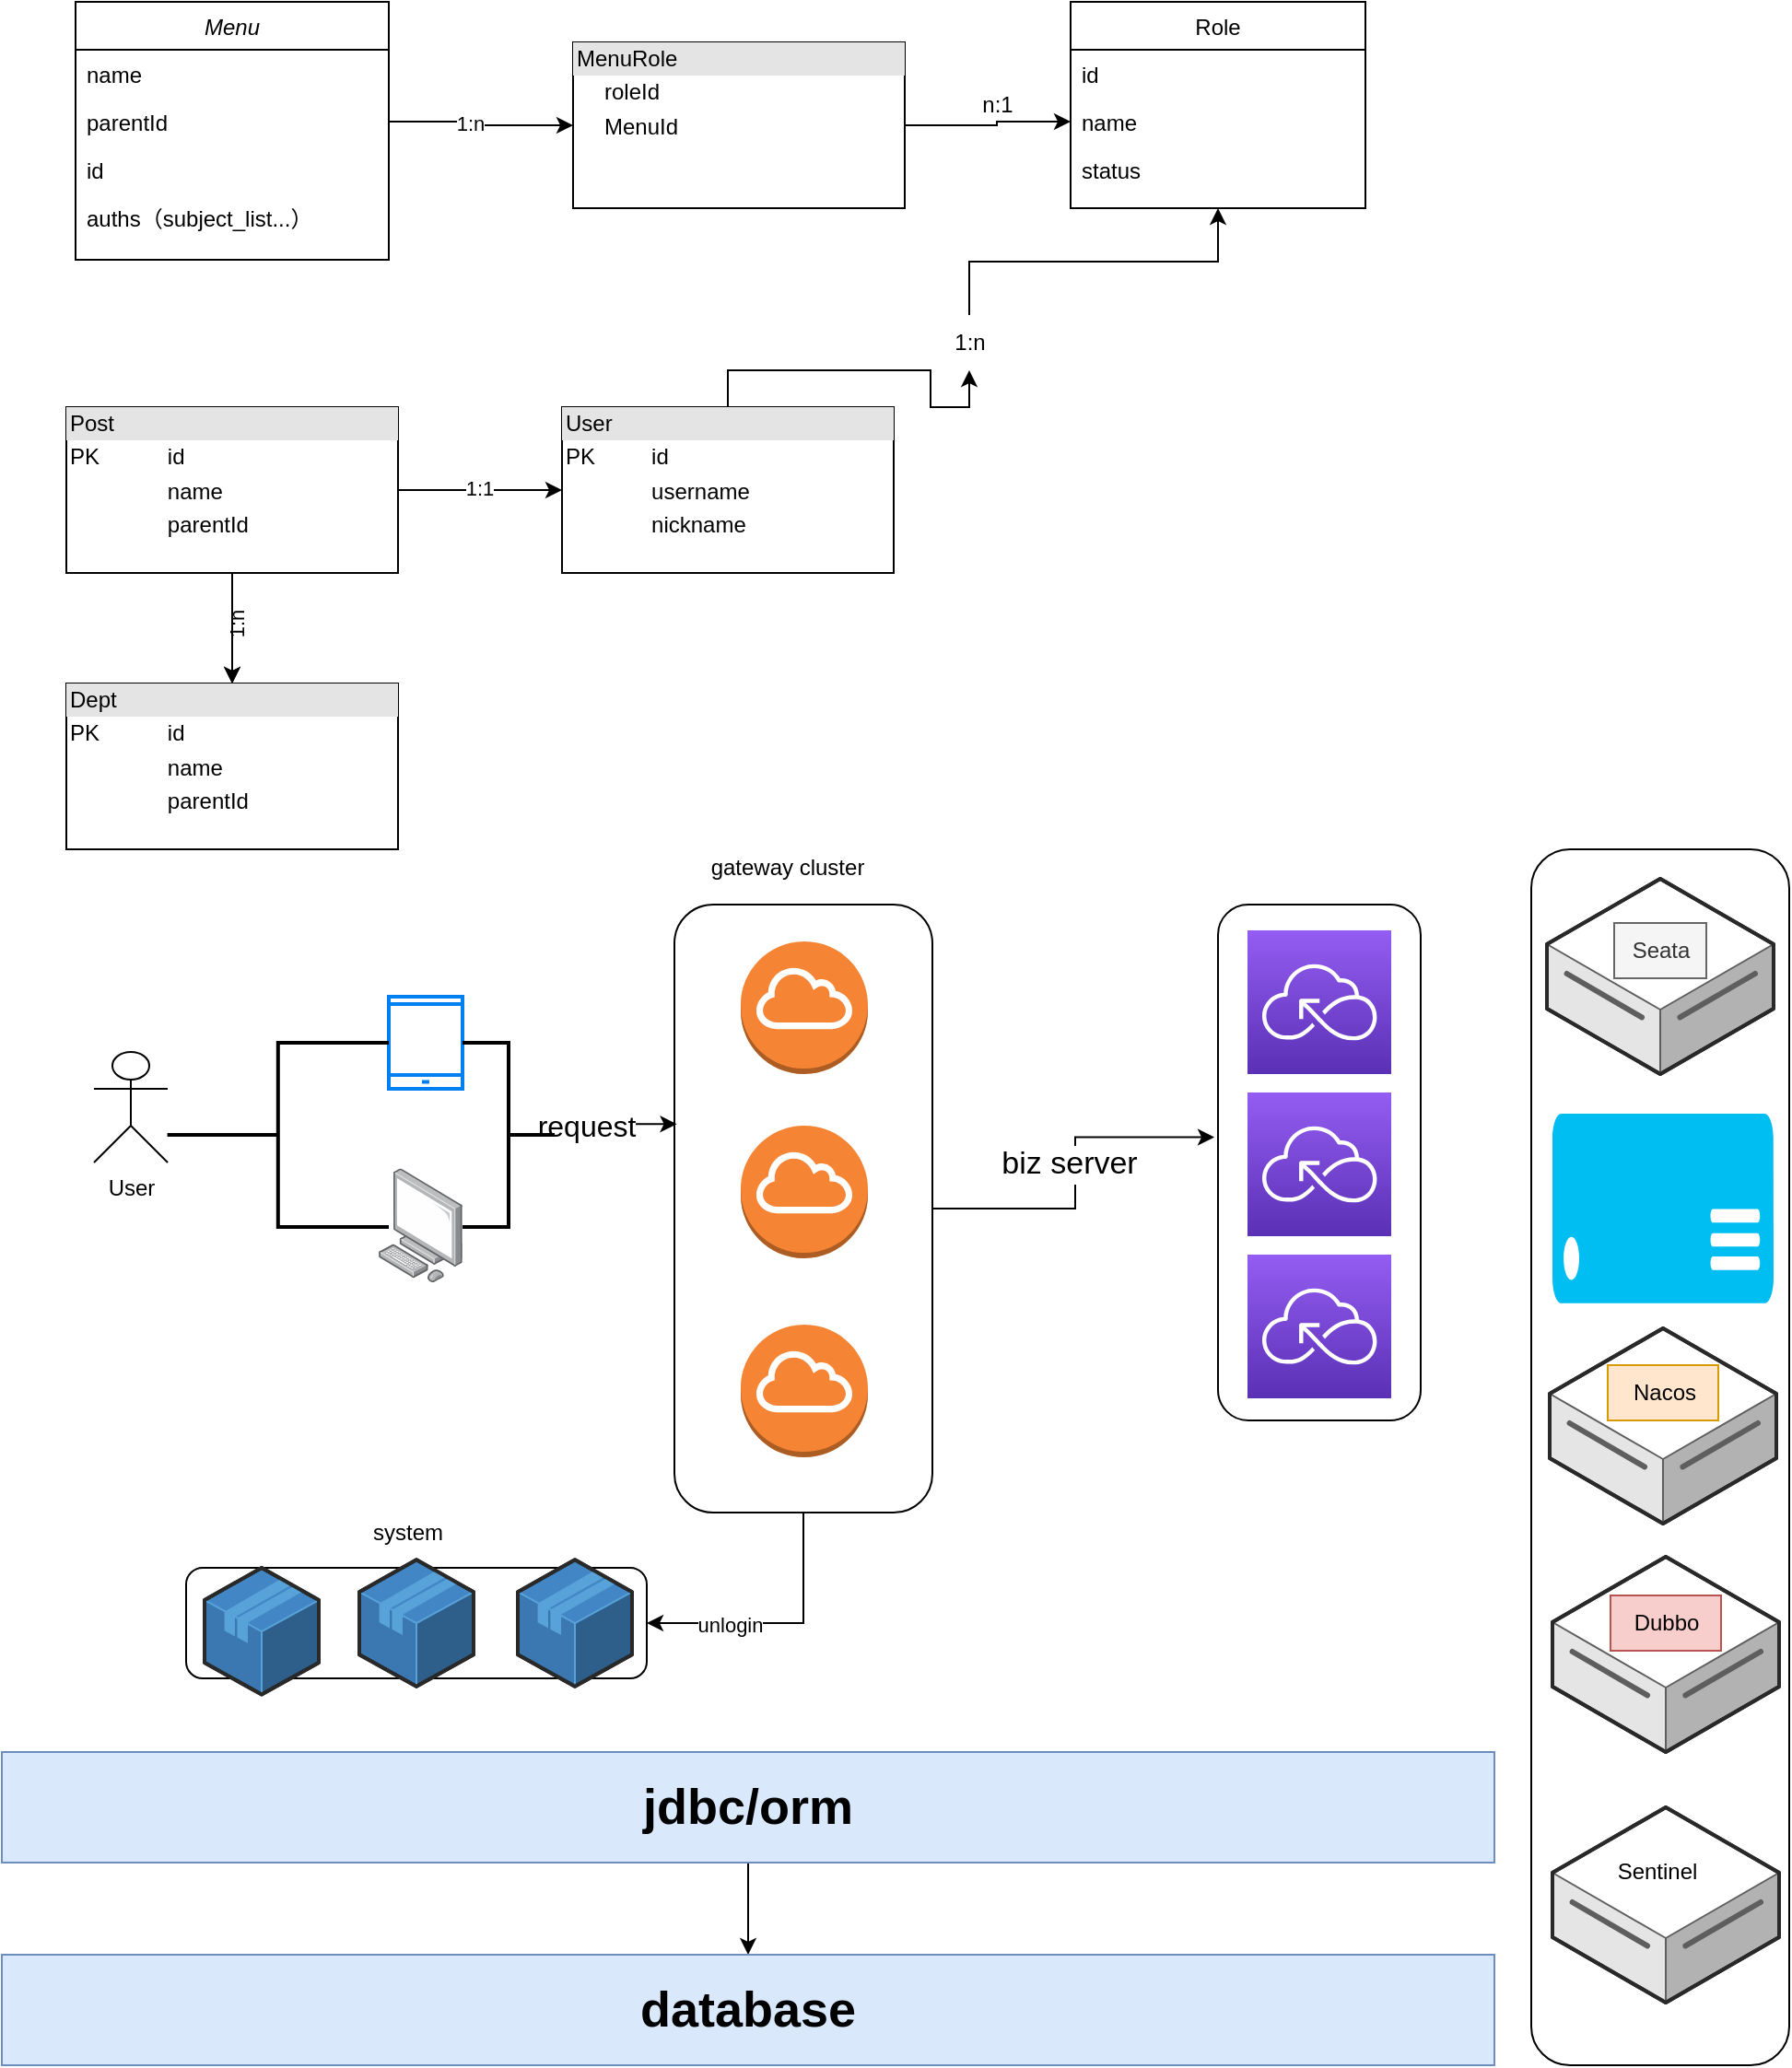 <mxfile version="21.5.1" type="github">
  <diagram id="C5RBs43oDa-KdzZeNtuy" name="Page-1">
    <mxGraphModel dx="1122" dy="762" grid="1" gridSize="10" guides="1" tooltips="1" connect="1" arrows="1" fold="1" page="1" pageScale="1" pageWidth="827" pageHeight="1169" math="0" shadow="0">
      <root>
        <mxCell id="WIyWlLk6GJQsqaUBKTNV-0" />
        <mxCell id="WIyWlLk6GJQsqaUBKTNV-1" parent="WIyWlLk6GJQsqaUBKTNV-0" />
        <mxCell id="zkfFHV4jXpPFQw0GAbJ--0" value="Menu" style="swimlane;fontStyle=2;align=center;verticalAlign=top;childLayout=stackLayout;horizontal=1;startSize=26;horizontalStack=0;resizeParent=1;resizeLast=0;collapsible=1;marginBottom=0;rounded=0;shadow=0;strokeWidth=1;" parent="WIyWlLk6GJQsqaUBKTNV-1" vertex="1">
          <mxGeometry x="60" y="100" width="170" height="140" as="geometry">
            <mxRectangle x="230" y="140" width="160" height="26" as="alternateBounds" />
          </mxGeometry>
        </mxCell>
        <mxCell id="zkfFHV4jXpPFQw0GAbJ--1" value="name" style="text;align=left;verticalAlign=top;spacingLeft=4;spacingRight=4;overflow=hidden;rotatable=0;points=[[0,0.5],[1,0.5]];portConstraint=eastwest;" parent="zkfFHV4jXpPFQw0GAbJ--0" vertex="1">
          <mxGeometry y="26" width="170" height="26" as="geometry" />
        </mxCell>
        <mxCell id="zkfFHV4jXpPFQw0GAbJ--2" value="parentId" style="text;align=left;verticalAlign=top;spacingLeft=4;spacingRight=4;overflow=hidden;rotatable=0;points=[[0,0.5],[1,0.5]];portConstraint=eastwest;rounded=0;shadow=0;html=0;" parent="zkfFHV4jXpPFQw0GAbJ--0" vertex="1">
          <mxGeometry y="52" width="170" height="26" as="geometry" />
        </mxCell>
        <mxCell id="zkfFHV4jXpPFQw0GAbJ--3" value="id&#xa;" style="text;align=left;verticalAlign=top;spacingLeft=4;spacingRight=4;overflow=hidden;rotatable=0;points=[[0,0.5],[1,0.5]];portConstraint=eastwest;rounded=0;shadow=0;html=0;" parent="zkfFHV4jXpPFQw0GAbJ--0" vertex="1">
          <mxGeometry y="78" width="170" height="26" as="geometry" />
        </mxCell>
        <mxCell id="fjxBR_zyX1-C4MHPD69q-0" value="auths（subject_list...）" style="text;align=left;verticalAlign=top;spacingLeft=4;spacingRight=4;overflow=hidden;rotatable=0;points=[[0,0.5],[1,0.5]];portConstraint=eastwest;rounded=0;shadow=0;html=0;" parent="zkfFHV4jXpPFQw0GAbJ--0" vertex="1">
          <mxGeometry y="104" width="170" height="26" as="geometry" />
        </mxCell>
        <mxCell id="zkfFHV4jXpPFQw0GAbJ--17" value="Role" style="swimlane;fontStyle=0;align=center;verticalAlign=top;childLayout=stackLayout;horizontal=1;startSize=26;horizontalStack=0;resizeParent=1;resizeLast=0;collapsible=1;marginBottom=0;rounded=0;shadow=0;strokeWidth=1;" parent="WIyWlLk6GJQsqaUBKTNV-1" vertex="1">
          <mxGeometry x="600" y="100" width="160" height="112" as="geometry">
            <mxRectangle x="550" y="140" width="160" height="26" as="alternateBounds" />
          </mxGeometry>
        </mxCell>
        <mxCell id="zkfFHV4jXpPFQw0GAbJ--18" value="id" style="text;align=left;verticalAlign=top;spacingLeft=4;spacingRight=4;overflow=hidden;rotatable=0;points=[[0,0.5],[1,0.5]];portConstraint=eastwest;" parent="zkfFHV4jXpPFQw0GAbJ--17" vertex="1">
          <mxGeometry y="26" width="160" height="26" as="geometry" />
        </mxCell>
        <mxCell id="zkfFHV4jXpPFQw0GAbJ--19" value="name" style="text;align=left;verticalAlign=top;spacingLeft=4;spacingRight=4;overflow=hidden;rotatable=0;points=[[0,0.5],[1,0.5]];portConstraint=eastwest;rounded=0;shadow=0;html=0;" parent="zkfFHV4jXpPFQw0GAbJ--17" vertex="1">
          <mxGeometry y="52" width="160" height="26" as="geometry" />
        </mxCell>
        <mxCell id="zkfFHV4jXpPFQw0GAbJ--20" value="status" style="text;align=left;verticalAlign=top;spacingLeft=4;spacingRight=4;overflow=hidden;rotatable=0;points=[[0,0.5],[1,0.5]];portConstraint=eastwest;rounded=0;shadow=0;html=0;" parent="zkfFHV4jXpPFQw0GAbJ--17" vertex="1">
          <mxGeometry y="78" width="160" height="26" as="geometry" />
        </mxCell>
        <mxCell id="fjxBR_zyX1-C4MHPD69q-4" style="edgeStyle=orthogonalEdgeStyle;rounded=0;orthogonalLoop=1;jettySize=auto;html=1;exitX=1;exitY=0.5;exitDx=0;exitDy=0;entryX=0;entryY=0.5;entryDx=0;entryDy=0;" parent="WIyWlLk6GJQsqaUBKTNV-1" source="fjxBR_zyX1-C4MHPD69q-1" target="zkfFHV4jXpPFQw0GAbJ--19" edge="1">
          <mxGeometry relative="1" as="geometry">
            <Array as="points">
              <mxPoint x="560" y="167" />
              <mxPoint x="560" y="165" />
            </Array>
          </mxGeometry>
        </mxCell>
        <mxCell id="fjxBR_zyX1-C4MHPD69q-1" value="&lt;div style=&quot;box-sizing:border-box;width:100%;background:#e4e4e4;padding:2px;&quot;&gt;MenuRole&lt;/div&gt;&lt;table style=&quot;width:100%;font-size:1em;&quot; cellpadding=&quot;2&quot; cellspacing=&quot;0&quot;&gt;&lt;tbody&gt;&lt;tr&gt;&lt;td&gt;&lt;br&gt;&lt;/td&gt;&lt;td&gt;roleId&lt;/td&gt;&lt;/tr&gt;&lt;tr&gt;&lt;td&gt;&lt;/td&gt;&lt;td&gt;MenuId&lt;/td&gt;&lt;/tr&gt;&lt;tr&gt;&lt;td&gt;&lt;/td&gt;&lt;td&gt;&lt;br&gt;&lt;/td&gt;&lt;/tr&gt;&lt;/tbody&gt;&lt;/table&gt;" style="verticalAlign=top;align=left;overflow=fill;html=1;whiteSpace=wrap;" parent="WIyWlLk6GJQsqaUBKTNV-1" vertex="1">
          <mxGeometry x="330" y="122" width="180" height="90" as="geometry" />
        </mxCell>
        <mxCell id="fjxBR_zyX1-C4MHPD69q-2" style="edgeStyle=orthogonalEdgeStyle;rounded=0;orthogonalLoop=1;jettySize=auto;html=1;exitX=1;exitY=0.5;exitDx=0;exitDy=0;" parent="WIyWlLk6GJQsqaUBKTNV-1" source="zkfFHV4jXpPFQw0GAbJ--2" target="fjxBR_zyX1-C4MHPD69q-1" edge="1">
          <mxGeometry relative="1" as="geometry" />
        </mxCell>
        <mxCell id="fjxBR_zyX1-C4MHPD69q-3" value="1:n" style="edgeLabel;html=1;align=center;verticalAlign=middle;resizable=0;points=[];" parent="fjxBR_zyX1-C4MHPD69q-2" vertex="1" connectable="0">
          <mxGeometry x="-0.143" y="-1" relative="1" as="geometry">
            <mxPoint as="offset" />
          </mxGeometry>
        </mxCell>
        <mxCell id="fjxBR_zyX1-C4MHPD69q-7" value="User" style="shape=umlActor;verticalLabelPosition=bottom;verticalAlign=top;html=1;outlineConnect=0;" parent="WIyWlLk6GJQsqaUBKTNV-1" vertex="1">
          <mxGeometry x="70" y="670" width="40" height="60" as="geometry" />
        </mxCell>
        <mxCell id="fjxBR_zyX1-C4MHPD69q-17" value="" style="html=1;verticalLabelPosition=bottom;align=center;labelBackgroundColor=#ffffff;verticalAlign=top;strokeWidth=2;strokeColor=#0080F0;shadow=0;dashed=0;shape=mxgraph.ios7.icons.smartphone;fontFamily=Helvetica;fontSize=12;fontColor=default;fillColor=default;" parent="WIyWlLk6GJQsqaUBKTNV-1" vertex="1">
          <mxGeometry x="230" y="640" width="40" height="50" as="geometry" />
        </mxCell>
        <mxCell id="fjxBR_zyX1-C4MHPD69q-18" value="" style="image;points=[];aspect=fixed;html=1;align=center;shadow=0;dashed=0;image=img/lib/allied_telesis/computer_and_terminals/Personal_Computer.svg;strokeColor=default;fontFamily=Helvetica;fontSize=12;fontColor=default;fillColor=default;" parent="WIyWlLk6GJQsqaUBKTNV-1" vertex="1">
          <mxGeometry x="224.4" y="733.2" width="45.6" height="61.8" as="geometry" />
        </mxCell>
        <mxCell id="fjxBR_zyX1-C4MHPD69q-27" value="" style="strokeWidth=2;html=1;shape=mxgraph.flowchart.annotation_2;align=left;labelPosition=right;pointerEvents=1;strokeColor=default;fontFamily=Helvetica;fontSize=12;fontColor=default;fillColor=default;" parent="WIyWlLk6GJQsqaUBKTNV-1" vertex="1">
          <mxGeometry x="109.8" y="665" width="120.2" height="100" as="geometry" />
        </mxCell>
        <mxCell id="G9Gj6D8P1i7TmOU8wCxV-1" style="edgeStyle=orthogonalEdgeStyle;rounded=0;orthogonalLoop=1;jettySize=auto;html=1;exitX=0.5;exitY=0;exitDx=0;exitDy=0;entryX=0.5;entryY=1;entryDx=0;entryDy=0;" parent="WIyWlLk6GJQsqaUBKTNV-1" source="G9Gj6D8P1i7TmOU8wCxV-2" target="zkfFHV4jXpPFQw0GAbJ--17" edge="1">
          <mxGeometry relative="1" as="geometry" />
        </mxCell>
        <mxCell id="G9Gj6D8P1i7TmOU8wCxV-0" value="&lt;div style=&quot;box-sizing:border-box;width:100%;background:#e4e4e4;padding:2px;&quot;&gt;User&lt;/div&gt;&lt;table style=&quot;width:100%;font-size:1em;&quot; cellpadding=&quot;2&quot; cellspacing=&quot;0&quot;&gt;&lt;tbody&gt;&lt;tr&gt;&lt;td&gt;PK&lt;/td&gt;&lt;td&gt;id&lt;/td&gt;&lt;/tr&gt;&lt;tr&gt;&lt;td&gt;&lt;br&gt;&lt;/td&gt;&lt;td&gt;username&lt;/td&gt;&lt;/tr&gt;&lt;tr&gt;&lt;td&gt;&lt;/td&gt;&lt;td&gt;nickname&lt;/td&gt;&lt;/tr&gt;&lt;/tbody&gt;&lt;/table&gt;" style="verticalAlign=top;align=left;overflow=fill;html=1;whiteSpace=wrap;" parent="WIyWlLk6GJQsqaUBKTNV-1" vertex="1">
          <mxGeometry x="324" y="320" width="180" height="90" as="geometry" />
        </mxCell>
        <mxCell id="G9Gj6D8P1i7TmOU8wCxV-3" value="" style="edgeStyle=orthogonalEdgeStyle;rounded=0;orthogonalLoop=1;jettySize=auto;html=1;exitX=0.5;exitY=0;exitDx=0;exitDy=0;entryX=0.5;entryY=1;entryDx=0;entryDy=0;" parent="WIyWlLk6GJQsqaUBKTNV-1" source="G9Gj6D8P1i7TmOU8wCxV-0" target="G9Gj6D8P1i7TmOU8wCxV-2" edge="1">
          <mxGeometry relative="1" as="geometry">
            <mxPoint x="414" y="320" as="sourcePoint" />
            <mxPoint x="680" y="212" as="targetPoint" />
          </mxGeometry>
        </mxCell>
        <mxCell id="G9Gj6D8P1i7TmOU8wCxV-2" value="1:n" style="text;html=1;align=center;verticalAlign=middle;resizable=0;points=[];autosize=1;strokeColor=none;fillColor=none;" parent="WIyWlLk6GJQsqaUBKTNV-1" vertex="1">
          <mxGeometry x="525" y="270" width="40" height="30" as="geometry" />
        </mxCell>
        <mxCell id="G9Gj6D8P1i7TmOU8wCxV-4" value="n:1" style="text;html=1;align=center;verticalAlign=middle;resizable=0;points=[];autosize=1;strokeColor=none;fillColor=none;" parent="WIyWlLk6GJQsqaUBKTNV-1" vertex="1">
          <mxGeometry x="540" y="141" width="40" height="30" as="geometry" />
        </mxCell>
        <mxCell id="G9Gj6D8P1i7TmOU8wCxV-12" style="edgeStyle=orthogonalEdgeStyle;rounded=0;orthogonalLoop=1;jettySize=auto;html=1;exitX=1;exitY=0.5;exitDx=0;exitDy=0;entryX=0;entryY=0.5;entryDx=0;entryDy=0;" parent="WIyWlLk6GJQsqaUBKTNV-1" source="G9Gj6D8P1i7TmOU8wCxV-11" target="G9Gj6D8P1i7TmOU8wCxV-0" edge="1">
          <mxGeometry relative="1" as="geometry" />
        </mxCell>
        <mxCell id="G9Gj6D8P1i7TmOU8wCxV-13" value="1:1" style="edgeLabel;html=1;align=center;verticalAlign=middle;resizable=0;points=[];" parent="G9Gj6D8P1i7TmOU8wCxV-12" vertex="1" connectable="0">
          <mxGeometry x="-0.011" y="1" relative="1" as="geometry">
            <mxPoint as="offset" />
          </mxGeometry>
        </mxCell>
        <mxCell id="G9Gj6D8P1i7TmOU8wCxV-15" style="edgeStyle=orthogonalEdgeStyle;rounded=0;orthogonalLoop=1;jettySize=auto;html=1;exitX=0.5;exitY=1;exitDx=0;exitDy=0;entryX=0.5;entryY=0;entryDx=0;entryDy=0;" parent="WIyWlLk6GJQsqaUBKTNV-1" source="G9Gj6D8P1i7TmOU8wCxV-11" target="G9Gj6D8P1i7TmOU8wCxV-14" edge="1">
          <mxGeometry relative="1" as="geometry" />
        </mxCell>
        <mxCell id="G9Gj6D8P1i7TmOU8wCxV-16" value="1:n" style="edgeLabel;html=1;align=center;verticalAlign=middle;resizable=0;points=[];rotation=270;" parent="G9Gj6D8P1i7TmOU8wCxV-15" vertex="1" connectable="0">
          <mxGeometry x="-0.067" y="2" relative="1" as="geometry">
            <mxPoint as="offset" />
          </mxGeometry>
        </mxCell>
        <mxCell id="G9Gj6D8P1i7TmOU8wCxV-17" value="" style="edgeStyle=orthogonalEdgeStyle;rounded=0;orthogonalLoop=1;jettySize=auto;html=1;" parent="WIyWlLk6GJQsqaUBKTNV-1" source="G9Gj6D8P1i7TmOU8wCxV-11" target="G9Gj6D8P1i7TmOU8wCxV-14" edge="1">
          <mxGeometry relative="1" as="geometry" />
        </mxCell>
        <mxCell id="G9Gj6D8P1i7TmOU8wCxV-11" value="&lt;div style=&quot;box-sizing:border-box;width:100%;background:#e4e4e4;padding:2px;&quot;&gt;Post&lt;/div&gt;&lt;table style=&quot;width:100%;font-size:1em;&quot; cellpadding=&quot;2&quot; cellspacing=&quot;0&quot;&gt;&lt;tbody&gt;&lt;tr&gt;&lt;td&gt;PK&lt;/td&gt;&lt;td&gt;id&lt;/td&gt;&lt;/tr&gt;&lt;tr&gt;&lt;td&gt;&lt;br&gt;&lt;/td&gt;&lt;td&gt;name&lt;/td&gt;&lt;/tr&gt;&lt;tr&gt;&lt;td&gt;&lt;/td&gt;&lt;td&gt;parentId&lt;/td&gt;&lt;/tr&gt;&lt;/tbody&gt;&lt;/table&gt;" style="verticalAlign=top;align=left;overflow=fill;html=1;whiteSpace=wrap;" parent="WIyWlLk6GJQsqaUBKTNV-1" vertex="1">
          <mxGeometry x="55" y="320" width="180" height="90" as="geometry" />
        </mxCell>
        <mxCell id="G9Gj6D8P1i7TmOU8wCxV-14" value="&lt;div style=&quot;box-sizing:border-box;width:100%;background:#e4e4e4;padding:2px;&quot;&gt;Dept&lt;/div&gt;&lt;table style=&quot;width:100%;font-size:1em;&quot; cellpadding=&quot;2&quot; cellspacing=&quot;0&quot;&gt;&lt;tbody&gt;&lt;tr&gt;&lt;td&gt;PK&lt;/td&gt;&lt;td&gt;id&lt;/td&gt;&lt;/tr&gt;&lt;tr&gt;&lt;td&gt;&lt;br&gt;&lt;/td&gt;&lt;td&gt;name&lt;/td&gt;&lt;/tr&gt;&lt;tr&gt;&lt;td&gt;&lt;/td&gt;&lt;td&gt;parentId&lt;/td&gt;&lt;/tr&gt;&lt;/tbody&gt;&lt;/table&gt;" style="verticalAlign=top;align=left;overflow=fill;html=1;whiteSpace=wrap;" parent="WIyWlLk6GJQsqaUBKTNV-1" vertex="1">
          <mxGeometry x="55" y="470" width="180" height="90" as="geometry" />
        </mxCell>
        <mxCell id="G9Gj6D8P1i7TmOU8wCxV-29" style="edgeStyle=orthogonalEdgeStyle;rounded=0;orthogonalLoop=1;jettySize=auto;html=1;exitX=1;exitY=0.5;exitDx=0;exitDy=0;entryX=1;entryY=0.5;entryDx=0;entryDy=0;" parent="WIyWlLk6GJQsqaUBKTNV-1" source="G9Gj6D8P1i7TmOU8wCxV-19" target="G9Gj6D8P1i7TmOU8wCxV-24" edge="1">
          <mxGeometry relative="1" as="geometry" />
        </mxCell>
        <mxCell id="G9Gj6D8P1i7TmOU8wCxV-30" value="unlogin" style="edgeLabel;html=1;align=center;verticalAlign=middle;resizable=0;points=[];" parent="G9Gj6D8P1i7TmOU8wCxV-29" vertex="1" connectable="0">
          <mxGeometry x="0.403" y="1" relative="1" as="geometry">
            <mxPoint x="1" as="offset" />
          </mxGeometry>
        </mxCell>
        <mxCell id="G9Gj6D8P1i7TmOU8wCxV-45" style="edgeStyle=orthogonalEdgeStyle;rounded=0;orthogonalLoop=1;jettySize=auto;html=1;exitX=0.5;exitY=0;exitDx=0;exitDy=0;entryX=0.451;entryY=1.018;entryDx=0;entryDy=0;entryPerimeter=0;" parent="WIyWlLk6GJQsqaUBKTNV-1" source="G9Gj6D8P1i7TmOU8wCxV-19" target="G9Gj6D8P1i7TmOU8wCxV-41" edge="1">
          <mxGeometry relative="1" as="geometry" />
        </mxCell>
        <mxCell id="G9Gj6D8P1i7TmOU8wCxV-46" value="&lt;font style=&quot;font-size: 17px;&quot;&gt;biz server&lt;/font&gt;" style="edgeLabel;html=1;align=center;verticalAlign=middle;resizable=0;points=[];" parent="G9Gj6D8P1i7TmOU8wCxV-45" vertex="1" connectable="0">
          <mxGeometry x="0.066" y="4" relative="1" as="geometry">
            <mxPoint as="offset" />
          </mxGeometry>
        </mxCell>
        <mxCell id="G9Gj6D8P1i7TmOU8wCxV-19" value="" style="rounded=1;whiteSpace=wrap;html=1;direction=south;" parent="WIyWlLk6GJQsqaUBKTNV-1" vertex="1">
          <mxGeometry x="385" y="590" width="140" height="330" as="geometry" />
        </mxCell>
        <mxCell id="G9Gj6D8P1i7TmOU8wCxV-20" value="" style="outlineConnect=0;dashed=0;verticalLabelPosition=bottom;verticalAlign=top;align=center;html=1;shape=mxgraph.aws3.internet_gateway;fillColor=#F58534;gradientColor=none;" parent="WIyWlLk6GJQsqaUBKTNV-1" vertex="1">
          <mxGeometry x="421" y="610" width="69" height="72" as="geometry" />
        </mxCell>
        <mxCell id="G9Gj6D8P1i7TmOU8wCxV-21" value="" style="outlineConnect=0;dashed=0;verticalLabelPosition=bottom;verticalAlign=top;align=center;html=1;shape=mxgraph.aws3.internet_gateway;fillColor=#F58534;gradientColor=none;" parent="WIyWlLk6GJQsqaUBKTNV-1" vertex="1">
          <mxGeometry x="421" y="710" width="69" height="72" as="geometry" />
        </mxCell>
        <mxCell id="G9Gj6D8P1i7TmOU8wCxV-22" value="" style="outlineConnect=0;dashed=0;verticalLabelPosition=bottom;verticalAlign=top;align=center;html=1;shape=mxgraph.aws3.internet_gateway;fillColor=#F58534;gradientColor=none;" parent="WIyWlLk6GJQsqaUBKTNV-1" vertex="1">
          <mxGeometry x="421" y="818" width="69" height="72" as="geometry" />
        </mxCell>
        <mxCell id="G9Gj6D8P1i7TmOU8wCxV-23" value="gateway cluster" style="text;html=1;align=center;verticalAlign=middle;resizable=0;points=[];autosize=1;strokeColor=none;fillColor=none;" parent="WIyWlLk6GJQsqaUBKTNV-1" vertex="1">
          <mxGeometry x="391" y="555" width="110" height="30" as="geometry" />
        </mxCell>
        <mxCell id="G9Gj6D8P1i7TmOU8wCxV-24" value="" style="rounded=1;whiteSpace=wrap;html=1;" parent="WIyWlLk6GJQsqaUBKTNV-1" vertex="1">
          <mxGeometry x="120" y="950" width="250" height="60" as="geometry" />
        </mxCell>
        <mxCell id="G9Gj6D8P1i7TmOU8wCxV-25" value="" style="verticalLabelPosition=bottom;html=1;verticalAlign=top;strokeWidth=1;align=center;outlineConnect=0;dashed=0;outlineConnect=0;shape=mxgraph.aws3d.application;fillColor=#4286c5;strokeColor=#57A2D8;aspect=fixed;" parent="WIyWlLk6GJQsqaUBKTNV-1" vertex="1">
          <mxGeometry x="130" y="950" width="62" height="68.8" as="geometry" />
        </mxCell>
        <mxCell id="G9Gj6D8P1i7TmOU8wCxV-26" value="" style="verticalLabelPosition=bottom;html=1;verticalAlign=top;strokeWidth=1;align=center;outlineConnect=0;dashed=0;outlineConnect=0;shape=mxgraph.aws3d.application;fillColor=#4286c5;strokeColor=#57A2D8;aspect=fixed;" parent="WIyWlLk6GJQsqaUBKTNV-1" vertex="1">
          <mxGeometry x="300" y="945.6" width="62" height="68.8" as="geometry" />
        </mxCell>
        <mxCell id="G9Gj6D8P1i7TmOU8wCxV-27" value="" style="verticalLabelPosition=bottom;html=1;verticalAlign=top;strokeWidth=1;align=center;outlineConnect=0;dashed=0;outlineConnect=0;shape=mxgraph.aws3d.application;fillColor=#4286c5;strokeColor=#57A2D8;aspect=fixed;" parent="WIyWlLk6GJQsqaUBKTNV-1" vertex="1">
          <mxGeometry x="214" y="945.6" width="62" height="68.8" as="geometry" />
        </mxCell>
        <mxCell id="G9Gj6D8P1i7TmOU8wCxV-28" value="system" style="text;html=1;align=center;verticalAlign=middle;resizable=0;points=[];autosize=1;strokeColor=none;fillColor=none;" parent="WIyWlLk6GJQsqaUBKTNV-1" vertex="1">
          <mxGeometry x="210" y="915.6" width="60" height="30" as="geometry" />
        </mxCell>
        <mxCell id="G9Gj6D8P1i7TmOU8wCxV-34" value="" style="edgeStyle=orthogonalEdgeStyle;rounded=0;orthogonalLoop=1;jettySize=auto;html=1;" parent="WIyWlLk6GJQsqaUBKTNV-1" source="G9Gj6D8P1i7TmOU8wCxV-32" target="G9Gj6D8P1i7TmOU8wCxV-33" edge="1">
          <mxGeometry relative="1" as="geometry" />
        </mxCell>
        <mxCell id="G9Gj6D8P1i7TmOU8wCxV-32" value="&lt;b&gt;&lt;font style=&quot;font-size: 27px;&quot;&gt;jdbc/orm&lt;/font&gt;&lt;/b&gt;" style="rounded=0;whiteSpace=wrap;html=1;fillColor=#dae8fc;strokeColor=#6c8ebf;" parent="WIyWlLk6GJQsqaUBKTNV-1" vertex="1">
          <mxGeometry x="20" y="1050" width="810" height="60" as="geometry" />
        </mxCell>
        <mxCell id="G9Gj6D8P1i7TmOU8wCxV-33" value="&lt;b&gt;&lt;font style=&quot;font-size: 27px;&quot;&gt;database&lt;/font&gt;&lt;/b&gt;" style="rounded=0;whiteSpace=wrap;html=1;fillColor=#dae8fc;strokeColor=#6c8ebf;" parent="WIyWlLk6GJQsqaUBKTNV-1" vertex="1">
          <mxGeometry x="20" y="1160" width="810" height="60" as="geometry" />
        </mxCell>
        <mxCell id="G9Gj6D8P1i7TmOU8wCxV-39" style="edgeStyle=orthogonalEdgeStyle;rounded=0;orthogonalLoop=1;jettySize=auto;html=1;exitX=0;exitY=0.5;exitDx=0;exitDy=0;exitPerimeter=0;entryX=0.361;entryY=0.991;entryDx=0;entryDy=0;entryPerimeter=0;" parent="WIyWlLk6GJQsqaUBKTNV-1" source="G9Gj6D8P1i7TmOU8wCxV-37" target="G9Gj6D8P1i7TmOU8wCxV-19" edge="1">
          <mxGeometry relative="1" as="geometry" />
        </mxCell>
        <mxCell id="G9Gj6D8P1i7TmOU8wCxV-40" value="request" style="edgeLabel;html=1;align=center;verticalAlign=middle;resizable=0;points=[];fontSize=16;" parent="G9Gj6D8P1i7TmOU8wCxV-39" vertex="1" connectable="0">
          <mxGeometry x="-0.535" y="5" relative="1" as="geometry">
            <mxPoint as="offset" />
          </mxGeometry>
        </mxCell>
        <mxCell id="G9Gj6D8P1i7TmOU8wCxV-37" value="" style="strokeWidth=2;html=1;shape=mxgraph.flowchart.annotation_2;align=left;labelPosition=right;pointerEvents=1;direction=west;" parent="WIyWlLk6GJQsqaUBKTNV-1" vertex="1">
          <mxGeometry x="270" y="665" width="50" height="100" as="geometry" />
        </mxCell>
        <mxCell id="G9Gj6D8P1i7TmOU8wCxV-41" value="" style="rounded=1;whiteSpace=wrap;html=1;direction=south;" parent="WIyWlLk6GJQsqaUBKTNV-1" vertex="1">
          <mxGeometry x="680" y="590" width="110" height="280" as="geometry" />
        </mxCell>
        <mxCell id="G9Gj6D8P1i7TmOU8wCxV-42" value="" style="sketch=0;points=[[0,0,0],[0.25,0,0],[0.5,0,0],[0.75,0,0],[1,0,0],[0,1,0],[0.25,1,0],[0.5,1,0],[0.75,1,0],[1,1,0],[0,0.25,0],[0,0.5,0],[0,0.75,0],[1,0.25,0],[1,0.5,0],[1,0.75,0]];outlineConnect=0;fontColor=#232F3E;gradientColor=#945DF2;gradientDirection=north;fillColor=#5A30B5;strokeColor=#ffffff;dashed=0;verticalLabelPosition=bottom;verticalAlign=top;align=center;html=1;fontSize=12;fontStyle=0;aspect=fixed;shape=mxgraph.aws4.resourceIcon;resIcon=mxgraph.aws4.serverless;" parent="WIyWlLk6GJQsqaUBKTNV-1" vertex="1">
          <mxGeometry x="696" y="780" width="78" height="78" as="geometry" />
        </mxCell>
        <mxCell id="G9Gj6D8P1i7TmOU8wCxV-43" value="" style="sketch=0;points=[[0,0,0],[0.25,0,0],[0.5,0,0],[0.75,0,0],[1,0,0],[0,1,0],[0.25,1,0],[0.5,1,0],[0.75,1,0],[1,1,0],[0,0.25,0],[0,0.5,0],[0,0.75,0],[1,0.25,0],[1,0.5,0],[1,0.75,0]];outlineConnect=0;fontColor=#232F3E;gradientColor=#945DF2;gradientDirection=north;fillColor=#5A30B5;strokeColor=#ffffff;dashed=0;verticalLabelPosition=bottom;verticalAlign=top;align=center;html=1;fontSize=12;fontStyle=0;aspect=fixed;shape=mxgraph.aws4.resourceIcon;resIcon=mxgraph.aws4.serverless;" parent="WIyWlLk6GJQsqaUBKTNV-1" vertex="1">
          <mxGeometry x="696" y="692" width="78" height="78" as="geometry" />
        </mxCell>
        <mxCell id="G9Gj6D8P1i7TmOU8wCxV-44" value="" style="sketch=0;points=[[0,0,0],[0.25,0,0],[0.5,0,0],[0.75,0,0],[1,0,0],[0,1,0],[0.25,1,0],[0.5,1,0],[0.75,1,0],[1,1,0],[0,0.25,0],[0,0.5,0],[0,0.75,0],[1,0.25,0],[1,0.5,0],[1,0.75,0]];outlineConnect=0;fontColor=#232F3E;gradientColor=#945DF2;gradientDirection=north;fillColor=#5A30B5;strokeColor=#ffffff;dashed=0;verticalLabelPosition=bottom;verticalAlign=top;align=center;html=1;fontSize=12;fontStyle=0;aspect=fixed;shape=mxgraph.aws4.resourceIcon;resIcon=mxgraph.aws4.serverless;" parent="WIyWlLk6GJQsqaUBKTNV-1" vertex="1">
          <mxGeometry x="696" y="604" width="78" height="78" as="geometry" />
        </mxCell>
        <mxCell id="G9Gj6D8P1i7TmOU8wCxV-47" value="" style="rounded=1;whiteSpace=wrap;html=1;direction=south;" parent="WIyWlLk6GJQsqaUBKTNV-1" vertex="1">
          <mxGeometry x="850" y="560" width="140" height="660" as="geometry" />
        </mxCell>
        <mxCell id="G9Gj6D8P1i7TmOU8wCxV-48" value="" style="verticalLabelPosition=bottom;html=1;verticalAlign=top;strokeWidth=1;align=center;outlineConnect=0;dashed=0;outlineConnect=0;shape=mxgraph.aws3d.dataServer;strokeColor=#5E5E5E;aspect=fixed;" parent="WIyWlLk6GJQsqaUBKTNV-1" vertex="1">
          <mxGeometry x="858.5" y="576" width="123" height="106" as="geometry" />
        </mxCell>
        <mxCell id="G9Gj6D8P1i7TmOU8wCxV-49" value="Seata" style="text;html=1;align=center;verticalAlign=middle;resizable=0;points=[];autosize=1;strokeColor=#666666;fillColor=#f5f5f5;fontColor=#333333;" parent="WIyWlLk6GJQsqaUBKTNV-1" vertex="1">
          <mxGeometry x="895" y="600" width="50" height="30" as="geometry" />
        </mxCell>
        <mxCell id="G9Gj6D8P1i7TmOU8wCxV-51" value="" style="verticalLabelPosition=bottom;html=1;verticalAlign=top;align=center;strokeColor=none;fillColor=#00BEF2;shape=mxgraph.azure.server;" parent="WIyWlLk6GJQsqaUBKTNV-1" vertex="1">
          <mxGeometry x="861.5" y="703.5" width="120" height="103" as="geometry" />
        </mxCell>
        <mxCell id="G9Gj6D8P1i7TmOU8wCxV-52" value="" style="verticalLabelPosition=bottom;html=1;verticalAlign=top;strokeWidth=1;align=center;outlineConnect=0;dashed=0;outlineConnect=0;shape=mxgraph.aws3d.dataServer;strokeColor=#5E5E5E;aspect=fixed;" parent="WIyWlLk6GJQsqaUBKTNV-1" vertex="1">
          <mxGeometry x="861.5" y="944" width="123" height="106" as="geometry" />
        </mxCell>
        <mxCell id="G9Gj6D8P1i7TmOU8wCxV-53" value="" style="verticalLabelPosition=bottom;html=1;verticalAlign=top;strokeWidth=1;align=center;outlineConnect=0;dashed=0;outlineConnect=0;shape=mxgraph.aws3d.dataServer;strokeColor=#5E5E5E;aspect=fixed;" parent="WIyWlLk6GJQsqaUBKTNV-1" vertex="1">
          <mxGeometry x="860" y="820" width="123" height="106" as="geometry" />
        </mxCell>
        <mxCell id="G9Gj6D8P1i7TmOU8wCxV-54" value="" style="verticalLabelPosition=bottom;html=1;verticalAlign=top;strokeWidth=1;align=center;outlineConnect=0;dashed=0;outlineConnect=0;shape=mxgraph.aws3d.dataServer;strokeColor=#5E5E5E;aspect=fixed;" parent="WIyWlLk6GJQsqaUBKTNV-1" vertex="1">
          <mxGeometry x="861.5" y="1080" width="123" height="106" as="geometry" />
        </mxCell>
        <mxCell id="G9Gj6D8P1i7TmOU8wCxV-56" value="Nacos" style="text;html=1;align=center;verticalAlign=middle;resizable=0;points=[];autosize=1;strokeColor=#d79b00;fillColor=#ffe6cc;" parent="WIyWlLk6GJQsqaUBKTNV-1" vertex="1">
          <mxGeometry x="891.5" y="840" width="60" height="30" as="geometry" />
        </mxCell>
        <mxCell id="G9Gj6D8P1i7TmOU8wCxV-57" value="Dubbo" style="text;html=1;align=center;verticalAlign=middle;resizable=0;points=[];autosize=1;strokeColor=#b85450;fillColor=#f8cecc;" parent="WIyWlLk6GJQsqaUBKTNV-1" vertex="1">
          <mxGeometry x="893" y="965" width="60" height="30" as="geometry" />
        </mxCell>
        <mxCell id="G9Gj6D8P1i7TmOU8wCxV-58" value="Sentinel" style="text;html=1;align=center;verticalAlign=middle;resizable=0;points=[];autosize=1;strokeColor=none;fillColor=none;" parent="WIyWlLk6GJQsqaUBKTNV-1" vertex="1">
          <mxGeometry x="883" y="1100" width="70" height="30" as="geometry" />
        </mxCell>
      </root>
    </mxGraphModel>
  </diagram>
</mxfile>
